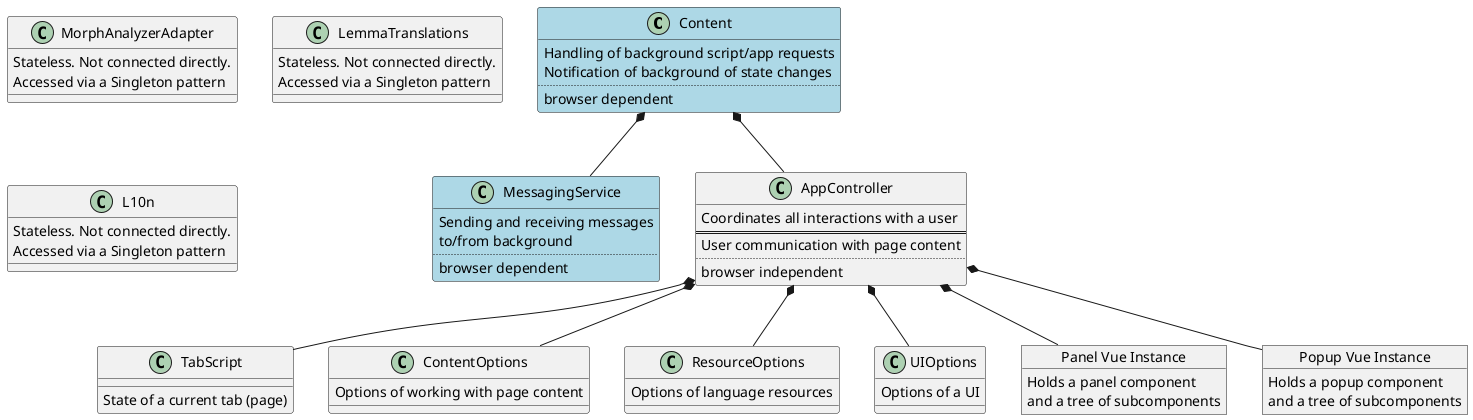 @startuml
class Content #lightblue {
    Handling of background script/app requests
    Notification of background of state changes
    ..
    browser dependent
}

class MessagingService #lightblue {
    Sending and receiving messages
    to/from background
    ..
    browser dependent
}

class TabScript {
    State of a current tab (page)
}

class ContentOptions {
    Options of working with page content
}

class ResourceOptions {
    Options of language resources
}

class UIOptions {
    Options of a UI
}

class MorphAnalyzerAdapter {
  Stateless. Not connected directly.
  Accessed via a Singleton pattern
}

class LemmaTranslations {
    Stateless. Not connected directly.
    Accessed via a Singleton pattern
}

class AppController {
    Coordinates all interactions with a user
    ==
    User communication with page content
    ..
    browser independent
}

object "Panel Vue Instance" as PanelVI {
    Holds a panel component
    and a tree of subcomponents
}
object "Popup Vue Instance" as PopupVI {
    Holds a popup component
    and a tree of subcomponents
}

class L10n {
    Stateless. Not connected directly.
    Accessed via a Singleton pattern
}

Content *-- AppController
Content *-- MessagingService


AppController *-- PanelVI
AppController *-- PopupVI
AppController *-- TabScript
AppController *-- ContentOptions
AppController *-- ResourceOptions
AppController *-- UIOptions
@enduml
